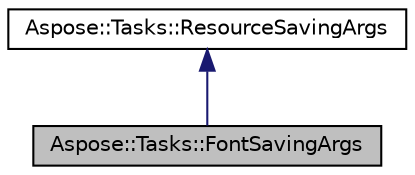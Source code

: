 digraph "Aspose::Tasks::FontSavingArgs"
{
 // LATEX_PDF_SIZE
  edge [fontname="Helvetica",fontsize="10",labelfontname="Helvetica",labelfontsize="10"];
  node [fontname="Helvetica",fontsize="10",shape=record];
  Node1 [label="Aspose::Tasks::FontSavingArgs",height=0.2,width=0.4,color="black", fillcolor="grey75", style="filled", fontcolor="black",tooltip="This class represents set of data that related to external fonts file's saving that occurs during con..."];
  Node2 -> Node1 [dir="back",color="midnightblue",fontsize="10",style="solid",fontname="Helvetica"];
  Node2 [label="Aspose::Tasks::ResourceSavingArgs",height=0.2,width=0.4,color="black", fillcolor="white", style="filled",URL="$class_aspose_1_1_tasks_1_1_resource_saving_args.html",tooltip="This class represents set of data that related to external resource file's saving that occurs during ..."];
}
